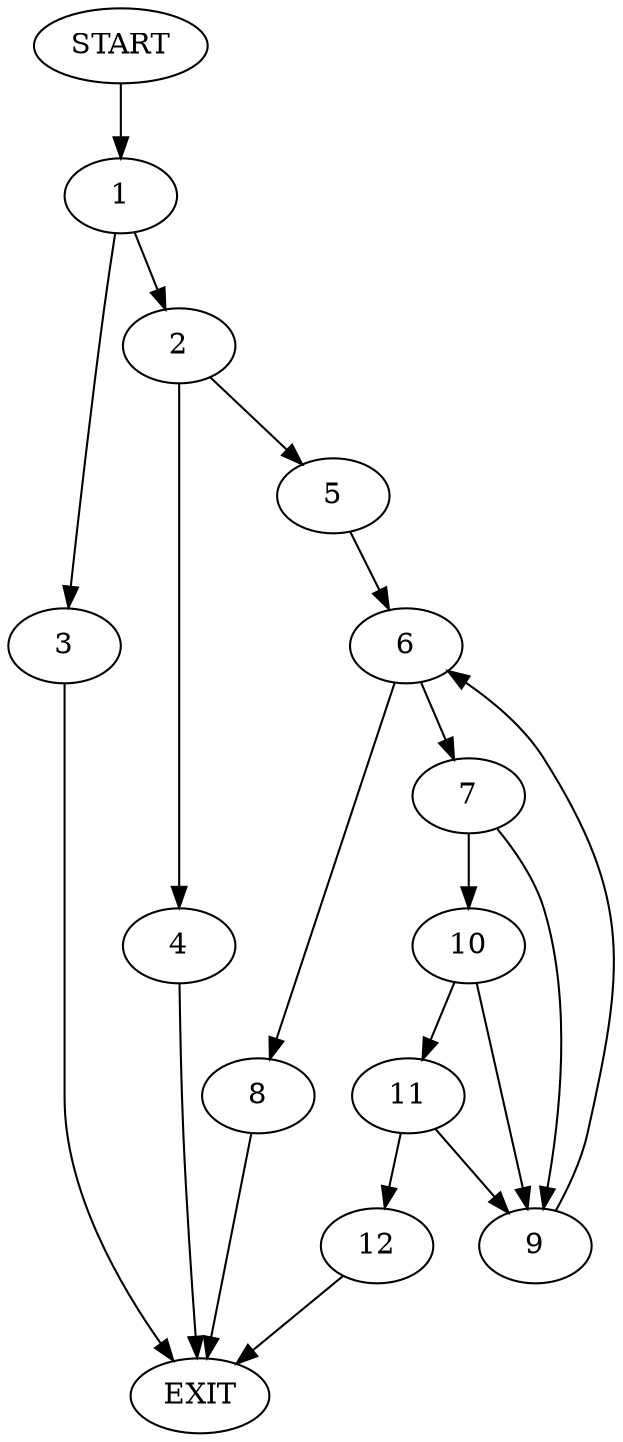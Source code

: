 digraph {
0 [label="START"]
13 [label="EXIT"]
0 -> 1
1 -> 2
1 -> 3
3 -> 13
2 -> 4
2 -> 5
4 -> 13
5 -> 6
6 -> 7
6 -> 8
8 -> 13
7 -> 9
7 -> 10
10 -> 9
10 -> 11
9 -> 6
11 -> 9
11 -> 12
12 -> 13
}
